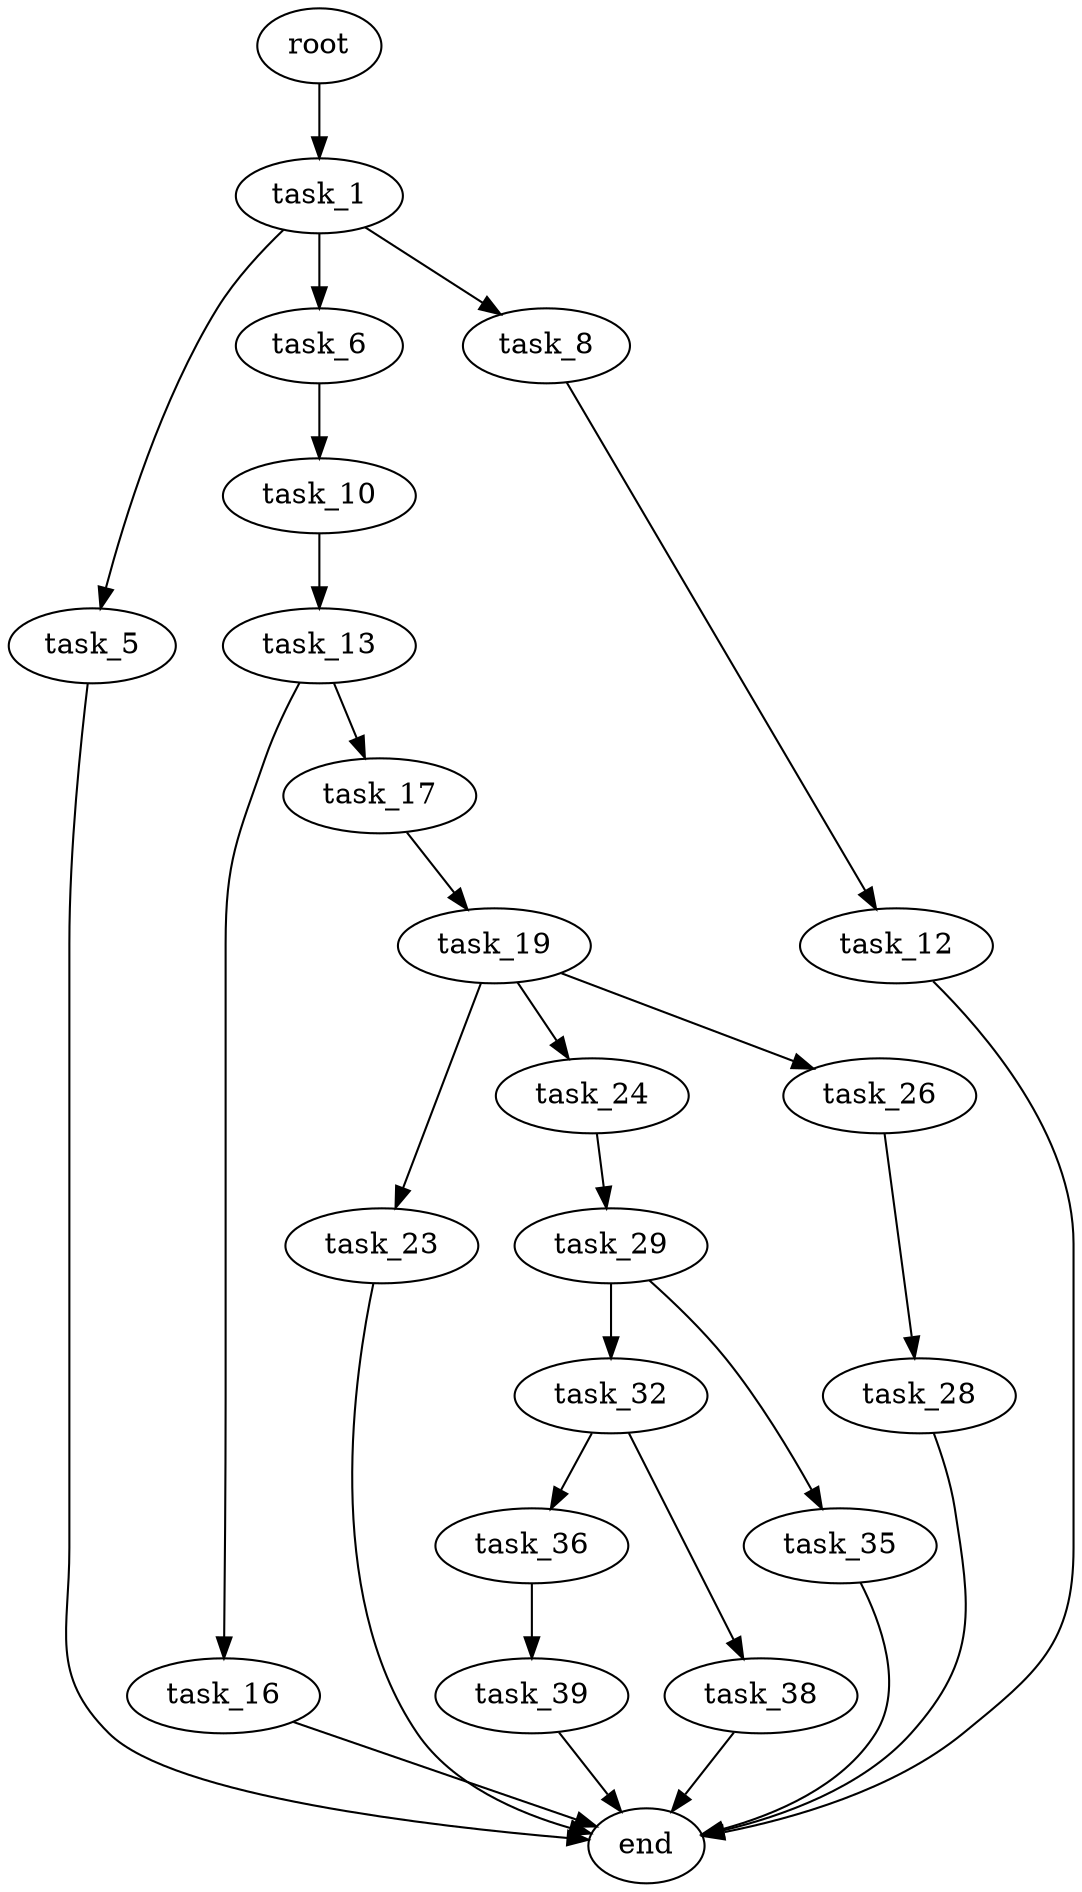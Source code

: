 digraph G {
  root [size="0.000000"];
  task_1 [size="12954353047.000000"];
  task_5 [size="623291433756.000000"];
  task_6 [size="33645515451.000000"];
  task_8 [size="855046969505.000000"];
  task_10 [size="181822821284.000000"];
  task_12 [size="163835598387.000000"];
  task_13 [size="218841242277.000000"];
  task_16 [size="33084208486.000000"];
  task_17 [size="16544237096.000000"];
  task_19 [size="34693793829.000000"];
  task_23 [size="28991029248.000000"];
  task_24 [size="92273958374.000000"];
  task_26 [size="7714234677.000000"];
  task_28 [size="61398762662.000000"];
  task_29 [size="1073741824000.000000"];
  task_32 [size="214041456398.000000"];
  task_35 [size="1036733825855.000000"];
  task_36 [size="549755813888.000000"];
  task_38 [size="782757789696.000000"];
  task_39 [size="549755813888.000000"];
  end [size="0.000000"];

  root -> task_1 [size="1.000000"];
  task_1 -> task_5 [size="209715200.000000"];
  task_1 -> task_6 [size="209715200.000000"];
  task_1 -> task_8 [size="209715200.000000"];
  task_5 -> end [size="1.000000"];
  task_6 -> task_10 [size="536870912.000000"];
  task_8 -> task_12 [size="536870912.000000"];
  task_10 -> task_13 [size="134217728.000000"];
  task_12 -> end [size="1.000000"];
  task_13 -> task_16 [size="301989888.000000"];
  task_13 -> task_17 [size="301989888.000000"];
  task_16 -> end [size="1.000000"];
  task_17 -> task_19 [size="301989888.000000"];
  task_19 -> task_23 [size="134217728.000000"];
  task_19 -> task_24 [size="134217728.000000"];
  task_19 -> task_26 [size="134217728.000000"];
  task_23 -> end [size="1.000000"];
  task_24 -> task_29 [size="301989888.000000"];
  task_26 -> task_28 [size="838860800.000000"];
  task_28 -> end [size="1.000000"];
  task_29 -> task_32 [size="838860800.000000"];
  task_29 -> task_35 [size="838860800.000000"];
  task_32 -> task_36 [size="536870912.000000"];
  task_32 -> task_38 [size="536870912.000000"];
  task_35 -> end [size="1.000000"];
  task_36 -> task_39 [size="536870912.000000"];
  task_38 -> end [size="1.000000"];
  task_39 -> end [size="1.000000"];
}
